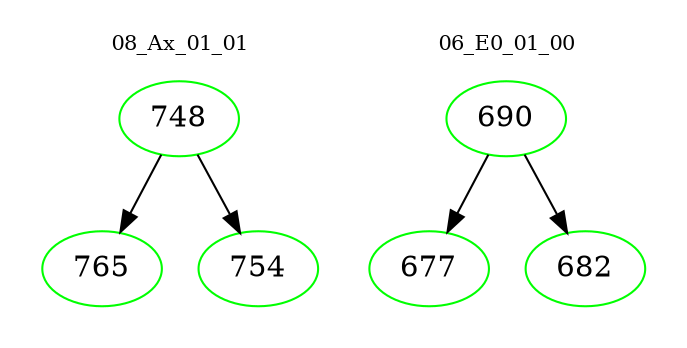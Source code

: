 digraph{
subgraph cluster_0 {
color = white
label = "08_Ax_01_01";
fontsize=10;
T0_748 [label="748", color="green"]
T0_748 -> T0_765 [color="black"]
T0_765 [label="765", color="green"]
T0_748 -> T0_754 [color="black"]
T0_754 [label="754", color="green"]
}
subgraph cluster_1 {
color = white
label = "06_E0_01_00";
fontsize=10;
T1_690 [label="690", color="green"]
T1_690 -> T1_677 [color="black"]
T1_677 [label="677", color="green"]
T1_690 -> T1_682 [color="black"]
T1_682 [label="682", color="green"]
}
}
